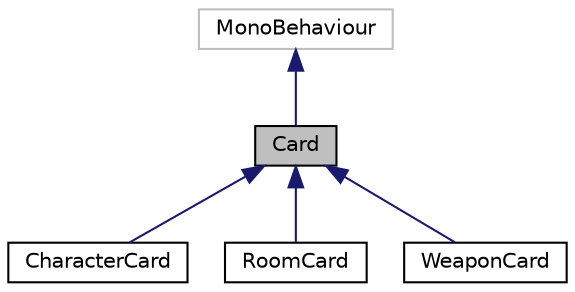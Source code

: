 digraph "Card"
{
 // LATEX_PDF_SIZE
  edge [fontname="Helvetica",fontsize="10",labelfontname="Helvetica",labelfontsize="10"];
  node [fontname="Helvetica",fontsize="10",shape=record];
  Node1 [label="Card",height=0.2,width=0.4,color="black", fillcolor="grey75", style="filled", fontcolor="black",tooltip=" "];
  Node2 -> Node1 [dir="back",color="midnightblue",fontsize="10",style="solid"];
  Node2 [label="MonoBehaviour",height=0.2,width=0.4,color="grey75", fillcolor="white", style="filled",tooltip=" "];
  Node1 -> Node3 [dir="back",color="midnightblue",fontsize="10",style="solid"];
  Node3 [label="CharacterCard",height=0.2,width=0.4,color="black", fillcolor="white", style="filled",URL="$class_character_card.html",tooltip=" "];
  Node1 -> Node4 [dir="back",color="midnightblue",fontsize="10",style="solid"];
  Node4 [label="RoomCard",height=0.2,width=0.4,color="black", fillcolor="white", style="filled",URL="$class_room_card.html",tooltip=" "];
  Node1 -> Node5 [dir="back",color="midnightblue",fontsize="10",style="solid"];
  Node5 [label="WeaponCard",height=0.2,width=0.4,color="black", fillcolor="white", style="filled",URL="$class_weapon_card.html",tooltip=" "];
}
